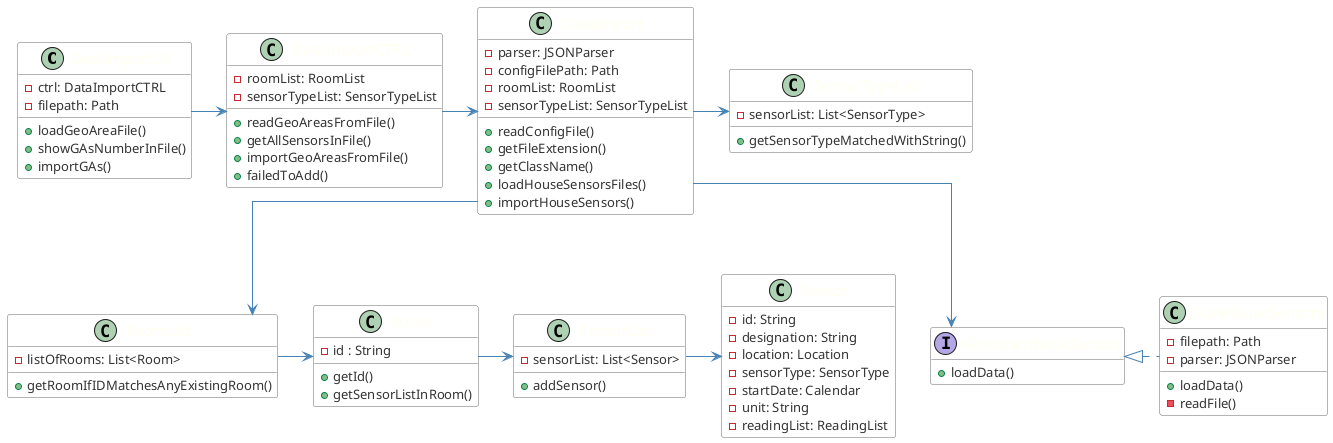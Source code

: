 @startuml
skinparam linetype ortho
hide empty members

skinparam class {
	ArrowColor SteelBlue
	BorderColor Dimgray
	HeaderBackgroundColor SteelBlue
	BackgroundColor White
	FontName Calibri bold
	AttributeFontColor #333
	AttributeFontName Calibri
	AttributeFontSize 13
	FontColor Ivory
	FontSize 15
}

class DataImportUI{
- ctrl: DataImportCTRL
- filepath: Path

+ loadGeoAreaFile()
+ showGAsNumberInFile()
+ importGAs()
}

class DataImportCTRL{
- roomList: RoomList
- sensorTypeList: SensorTypeList

+ readGeoAreasFromFile()
+ getAllSensorsInFile()
+ importGeoAreasFromFile()
+ failedToAdd()
}

class DataImport{
- parser: JSONParser
- configFilePath: Path
- roomList: RoomList
- sensorTypeList: SensorTypeList

+ readConfigFile()
+ getFileExtension()
+ getClassName()
+ loadHouseSensorsFiles()
+ importHouseSensors()
}

interface FileReaderHouseSensors {
+ loadData()
}

class JSONHouseSensors{
- filepath: Path
- parser: JSONParser

+ loadData()
- readFile()
}

class RoomList {
- listOfRooms: List<Room>

+ getRoomIfIDMatchesAnyExistingRoom()
}


class Room {
- id : String

+ getId()
+ getSensorListInRoom()
 }


 class SensorTypeList{
 - sensorList: List<SensorType>

 + getSensorTypeMatchedWithString()

 }

 class SensorList{
 - sensorList: List<Sensor>

 + addSensor()
 }

 class Sensor {
   - id: String
   - designation: String
   - location: Location
   - sensorType: SensorType
   - startDate: Calendar
   - unit: String
   - readingList: ReadingList
   }

DataImportUI -> DataImportCTRL
DataImportCTRL -> DataImport

DataImport --> RoomList
RoomList -> Room

DataImport --> FileReaderHouseSensors
FileReaderHouseSensors <|. JSONHouseSensors
DataImport -> SensorTypeList
Room -> SensorList
SensorList -> Sensor




@enduml